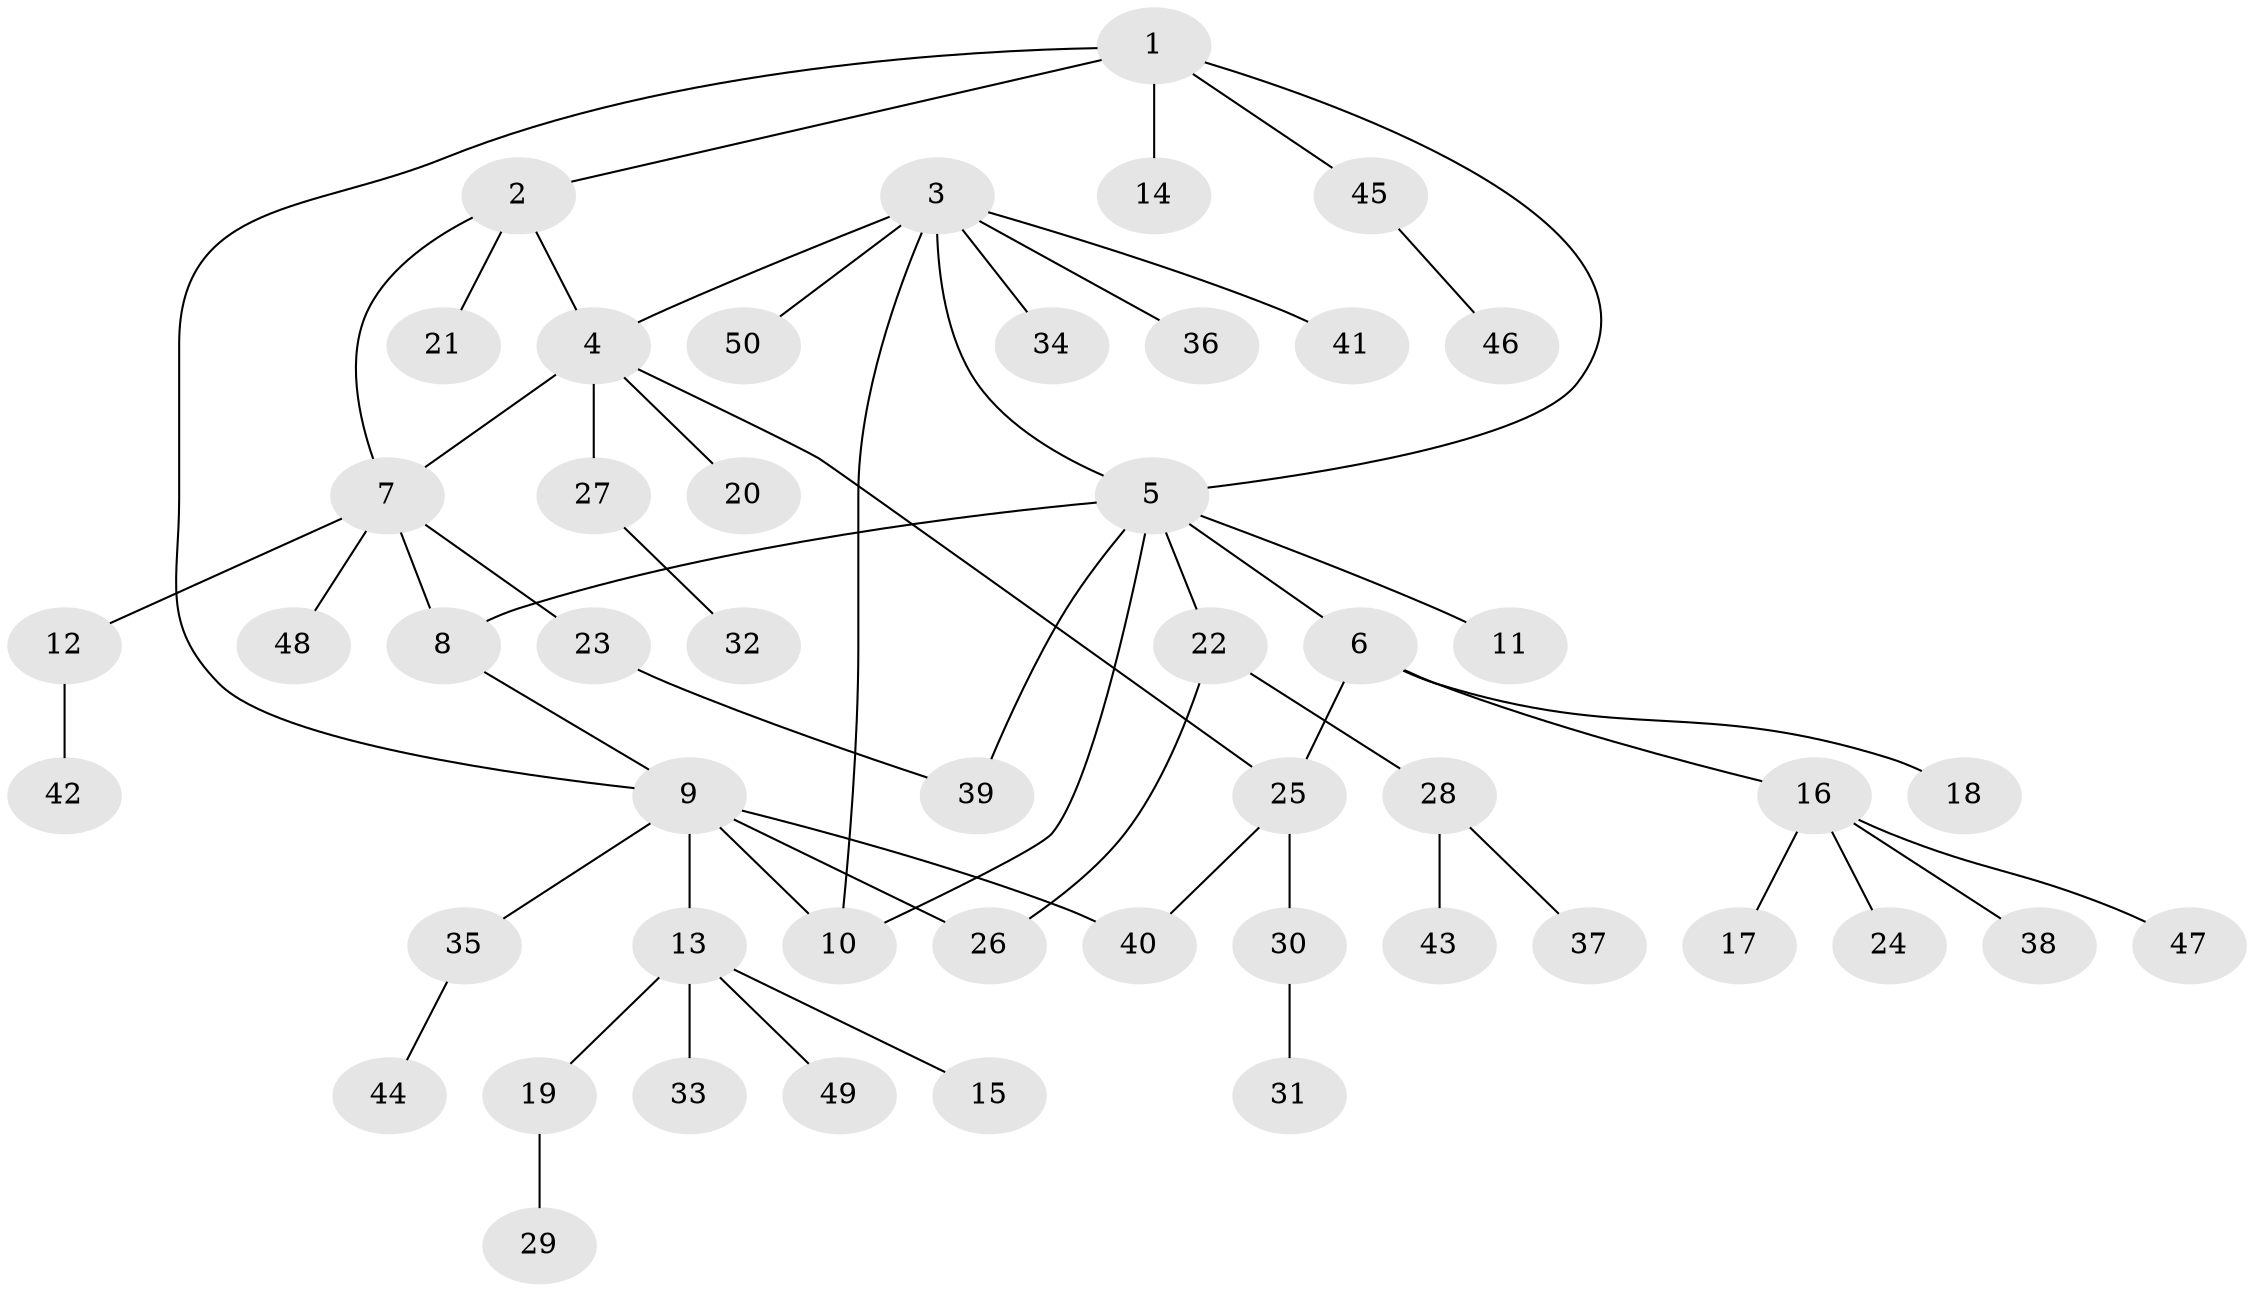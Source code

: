 // coarse degree distribution, {9: 0.02857142857142857, 3: 0.05714285714285714, 5: 0.02857142857142857, 6: 0.05714285714285714, 7: 0.05714285714285714, 1: 0.6285714285714286, 4: 0.08571428571428572, 2: 0.05714285714285714}
// Generated by graph-tools (version 1.1) at 2025/52/02/27/25 19:52:22]
// undirected, 50 vertices, 59 edges
graph export_dot {
graph [start="1"]
  node [color=gray90,style=filled];
  1;
  2;
  3;
  4;
  5;
  6;
  7;
  8;
  9;
  10;
  11;
  12;
  13;
  14;
  15;
  16;
  17;
  18;
  19;
  20;
  21;
  22;
  23;
  24;
  25;
  26;
  27;
  28;
  29;
  30;
  31;
  32;
  33;
  34;
  35;
  36;
  37;
  38;
  39;
  40;
  41;
  42;
  43;
  44;
  45;
  46;
  47;
  48;
  49;
  50;
  1 -- 2;
  1 -- 5;
  1 -- 9;
  1 -- 14;
  1 -- 45;
  2 -- 4;
  2 -- 7;
  2 -- 21;
  3 -- 4;
  3 -- 5;
  3 -- 10;
  3 -- 34;
  3 -- 36;
  3 -- 41;
  3 -- 50;
  4 -- 7;
  4 -- 20;
  4 -- 25;
  4 -- 27;
  5 -- 6;
  5 -- 8;
  5 -- 10;
  5 -- 11;
  5 -- 22;
  5 -- 39;
  6 -- 16;
  6 -- 18;
  6 -- 25;
  7 -- 8;
  7 -- 12;
  7 -- 23;
  7 -- 48;
  8 -- 9;
  9 -- 10;
  9 -- 13;
  9 -- 26;
  9 -- 35;
  9 -- 40;
  12 -- 42;
  13 -- 15;
  13 -- 19;
  13 -- 33;
  13 -- 49;
  16 -- 17;
  16 -- 24;
  16 -- 38;
  16 -- 47;
  19 -- 29;
  22 -- 26;
  22 -- 28;
  23 -- 39;
  25 -- 30;
  25 -- 40;
  27 -- 32;
  28 -- 37;
  28 -- 43;
  30 -- 31;
  35 -- 44;
  45 -- 46;
}
